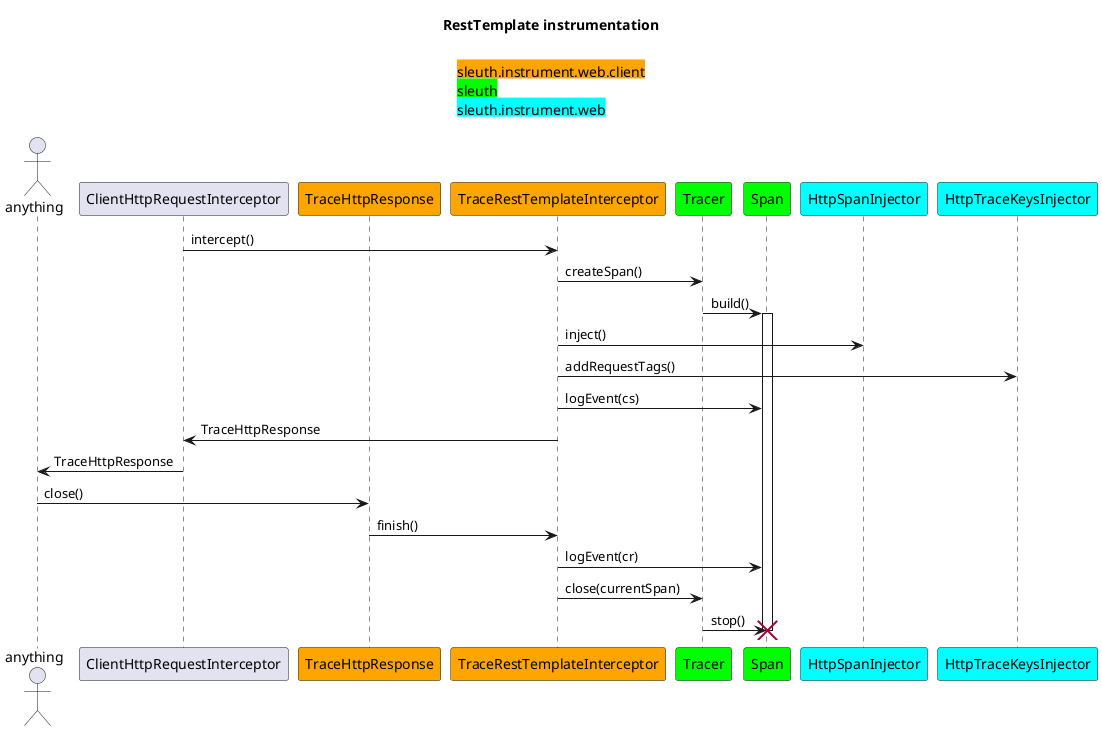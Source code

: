 @startuml
title RestTemplate instrumentation
actor anything
participant ClientHttpRequestInterceptor
participant TraceHttpResponse #orange
participant TraceRestTemplateInterceptor #orange
participant Tracer #lime
participant Span #lime
participant HttpSpanInjector #aqua
participant HttpTraceKeysInjector #aqua

ClientHttpRequestInterceptor -> TraceRestTemplateInterceptor: intercept()
TraceRestTemplateInterceptor -> Tracer: createSpan()
Tracer -> Span: build()
activate Span
TraceRestTemplateInterceptor -> HttpSpanInjector: inject()
TraceRestTemplateInterceptor -> HttpTraceKeysInjector: addRequestTags()
TraceRestTemplateInterceptor -> Span: logEvent(cs)
TraceRestTemplateInterceptor -> ClientHttpRequestInterceptor: TraceHttpResponse
ClientHttpRequestInterceptor -> anything: TraceHttpResponse
anything -> TraceHttpResponse: close()
TraceHttpResponse -> TraceRestTemplateInterceptor: finish()
TraceRestTemplateInterceptor -> Span: logEvent(cr)
TraceRestTemplateInterceptor -> Tracer: close(currentSpan)
Tracer -> Span: stop()
destroy Span

skinparam LegendBackgroundColor white
skinparam LegendBorderColor white
legend top
<back:orange>sleuth.instrument.web.client</back>
<back:lime>sleuth</back>
<back:aqua>sleuth.instrument.web</back>
endlegend
@enduml
